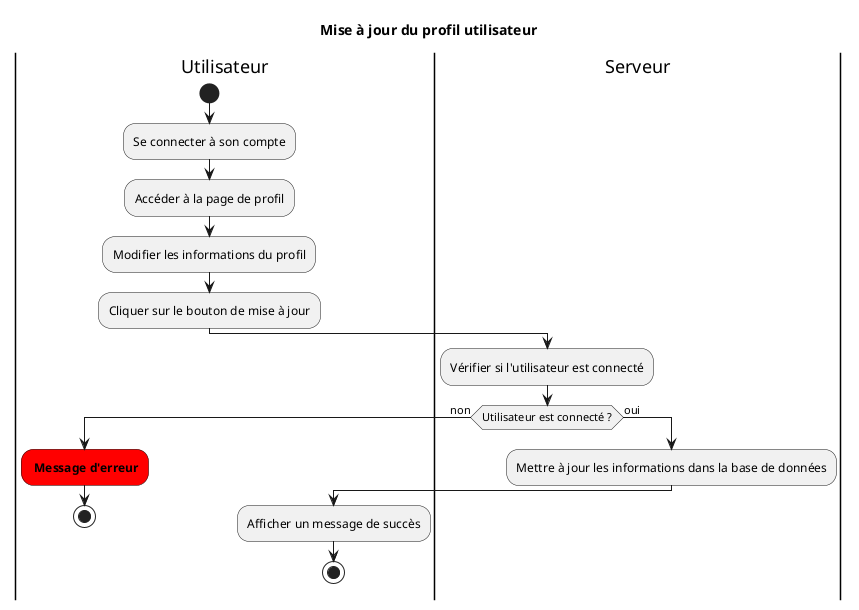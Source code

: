 @startuml DiagrammeActiviteUserUpdateProfile
title Mise à jour du profil utilisateur

|Utilisateur|
start
:Se connecter à son compte;
:Accéder à la page de profil;
:Modifier les informations du profil;
:Cliquer sur le bouton de mise à jour;
|Serveur|
:Vérifier si l'utilisateur est connecté;
if (Utilisateur est connecté ?) then (non)
  |Utilisateur|
  #red: **Message d'erreur**;
  stop
else (oui)
  |Serveur|
  :Mettre à jour les informations dans la base de données;
  |Utilisateur|
  :Afficher un message de succès;
  stop
endif
@enduml